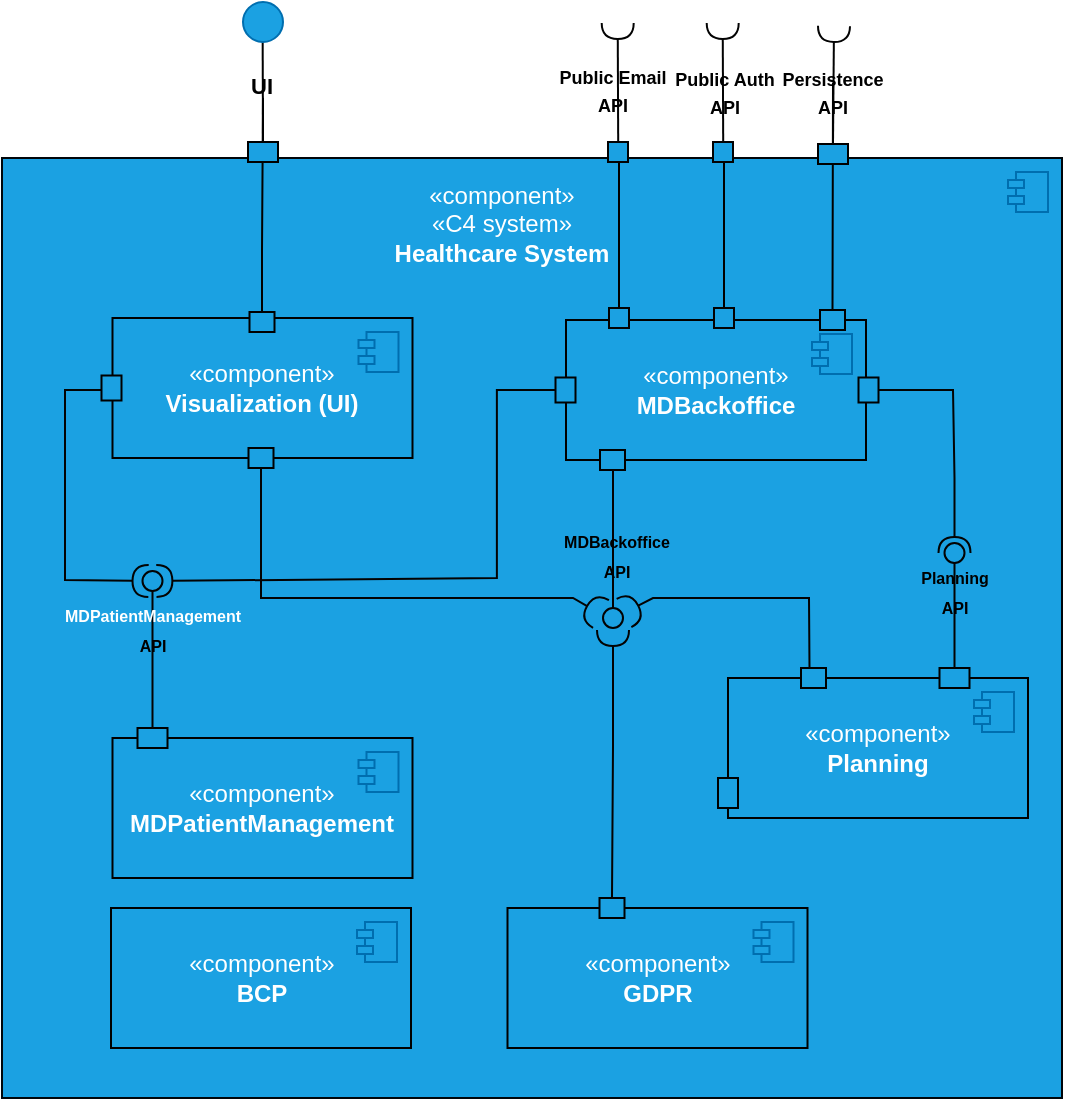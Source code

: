 <mxfile version="25.0.2">
  <diagram name="Página-1" id="HkmWpUkYqXjjRVo4JmNt">
    <mxGraphModel dx="1181" dy="644" grid="1" gridSize="10" guides="1" tooltips="1" connect="1" arrows="1" fold="1" page="1" pageScale="1" pageWidth="827" pageHeight="1169" math="0" shadow="0">
      <root>
        <mxCell id="0" />
        <mxCell id="1" parent="0" />
        <mxCell id="gAibwiBNgmFrjKyuBqCo-52" value="" style="rounded=0;orthogonalLoop=1;jettySize=auto;html=1;endArrow=halfCircle;endFill=0;endSize=6;strokeWidth=1;sketch=0;fontSize=12;curved=1;exitX=0.5;exitY=0;exitDx=0;exitDy=0;fillColor=#030303;strokeColor=#030303;movable=0;resizable=0;rotatable=0;deletable=0;editable=0;locked=1;connectable=0;" parent="1" edge="1">
          <mxGeometry relative="1" as="geometry">
            <mxPoint x="457.1" y="381" as="sourcePoint" />
            <mxPoint x="456.85" y="321.5" as="targetPoint" />
            <Array as="points" />
          </mxGeometry>
        </mxCell>
        <mxCell id="gAibwiBNgmFrjKyuBqCo-1" value="" style="html=1;dropTarget=0;whiteSpace=wrap;fillColor=#1ba1e2;fontColor=#ffffff;strokeColor=#00060A;movable=0;resizable=0;rotatable=0;deletable=0;editable=0;locked=1;connectable=0;" parent="1" vertex="1">
          <mxGeometry x="149" y="389" width="530" height="470" as="geometry" />
        </mxCell>
        <mxCell id="gAibwiBNgmFrjKyuBqCo-2" value="" style="shape=module;jettyWidth=8;jettyHeight=4;fillColor=#1ba1e2;fontColor=#ffffff;strokeColor=#006EAF;movable=0;resizable=0;rotatable=0;deletable=0;editable=0;locked=1;connectable=0;" parent="gAibwiBNgmFrjKyuBqCo-1" vertex="1">
          <mxGeometry x="1" width="20" height="20" relative="1" as="geometry">
            <mxPoint x="-27" y="7" as="offset" />
          </mxGeometry>
        </mxCell>
        <mxCell id="gAibwiBNgmFrjKyuBqCo-3" value="" style="group;movable=0;resizable=0;rotatable=0;deletable=0;editable=0;locked=1;connectable=0;" parent="1" vertex="1" connectable="0">
          <mxGeometry x="512" y="639" width="150" height="80" as="geometry" />
        </mxCell>
        <mxCell id="gAibwiBNgmFrjKyuBqCo-4" value="«component»&lt;br&gt;&lt;b&gt;Planning&lt;/b&gt;" style="html=1;dropTarget=0;whiteSpace=wrap;fillColor=#1ba1e2;fontColor=#ffffff;strokeColor=#000000;movable=0;resizable=0;rotatable=0;deletable=0;editable=0;locked=1;connectable=0;" parent="gAibwiBNgmFrjKyuBqCo-3" vertex="1">
          <mxGeometry y="10" width="150" height="70" as="geometry" />
        </mxCell>
        <mxCell id="gAibwiBNgmFrjKyuBqCo-5" value="" style="shape=module;jettyWidth=8;jettyHeight=4;fillColor=#1ba1e2;fontColor=#ffffff;strokeColor=#006EAF;movable=0;resizable=0;rotatable=0;deletable=0;editable=0;locked=1;connectable=0;" parent="gAibwiBNgmFrjKyuBqCo-4" vertex="1">
          <mxGeometry x="1" width="20" height="20" relative="1" as="geometry">
            <mxPoint x="-27" y="7" as="offset" />
          </mxGeometry>
        </mxCell>
        <mxCell id="gAibwiBNgmFrjKyuBqCo-6" value="" style="rounded=0;whiteSpace=wrap;html=1;fillColor=#1ba1e2;fontColor=#ffffff;strokeColor=#000000;movable=0;resizable=0;rotatable=0;deletable=0;editable=0;locked=1;connectable=0;" parent="gAibwiBNgmFrjKyuBqCo-3" vertex="1">
          <mxGeometry x="-5" y="60" width="10" height="15" as="geometry" />
        </mxCell>
        <mxCell id="gAibwiBNgmFrjKyuBqCo-57" value="" style="rounded=0;whiteSpace=wrap;html=1;fillColor=#1ba1e2;fontColor=#ffffff;strokeColor=#000000;movable=0;resizable=0;rotatable=0;deletable=0;editable=0;locked=1;connectable=0;" parent="gAibwiBNgmFrjKyuBqCo-3" vertex="1">
          <mxGeometry x="36.5" y="5" width="12.5" height="10" as="geometry" />
        </mxCell>
        <mxCell id="gAibwiBNgmFrjKyuBqCo-88" value="" style="rounded=0;whiteSpace=wrap;html=1;fillColor=#1ba1e2;fontColor=#ffffff;strokeColor=#000000;rotation=-90;movable=0;resizable=0;rotatable=0;deletable=0;editable=0;locked=1;connectable=0;" parent="gAibwiBNgmFrjKyuBqCo-3" vertex="1">
          <mxGeometry x="108.25" y="2.5" width="10" height="15" as="geometry" />
        </mxCell>
        <mxCell id="gAibwiBNgmFrjKyuBqCo-7" value="&lt;span style=&quot;color: rgb(255, 255, 255);&quot;&gt;«component»&lt;/span&gt;&lt;br style=&quot;color: rgb(255, 255, 255);&quot;&gt;&lt;span style=&quot;color: rgb(255, 255, 255);&quot;&gt;«C4 system»&lt;/span&gt;&lt;br style=&quot;color: rgb(255, 255, 255);&quot;&gt;&lt;b style=&quot;color: rgb(255, 255, 255);&quot;&gt;Healthcare System&lt;/b&gt;" style="text;html=1;align=center;verticalAlign=middle;whiteSpace=wrap;rounded=0;movable=0;resizable=0;rotatable=0;deletable=0;editable=0;locked=1;connectable=0;" parent="1" vertex="1">
          <mxGeometry x="323.5" y="399" width="150" height="45" as="geometry" />
        </mxCell>
        <mxCell id="gAibwiBNgmFrjKyuBqCo-8" value="" style="group;movable=0;resizable=0;rotatable=0;deletable=0;editable=0;locked=1;connectable=0;" parent="1" vertex="1" connectable="0">
          <mxGeometry x="431" y="459" width="157.5" height="91" as="geometry" />
        </mxCell>
        <mxCell id="gAibwiBNgmFrjKyuBqCo-9" value="" style="group;movable=0;resizable=0;rotatable=0;deletable=0;editable=0;locked=1;connectable=0;" parent="gAibwiBNgmFrjKyuBqCo-8" vertex="1" connectable="0">
          <mxGeometry y="1" width="157.5" height="90" as="geometry" />
        </mxCell>
        <mxCell id="gAibwiBNgmFrjKyuBqCo-10" value="«component»&lt;br&gt;&lt;b&gt;MDBackoffice&lt;/b&gt;" style="html=1;dropTarget=0;whiteSpace=wrap;fillColor=#1ba1e2;fontColor=#ffffff;strokeColor=#000000;movable=0;resizable=0;rotatable=0;deletable=0;editable=0;locked=1;connectable=0;" parent="gAibwiBNgmFrjKyuBqCo-9" vertex="1">
          <mxGeometry y="10" width="150" height="70" as="geometry" />
        </mxCell>
        <mxCell id="gAibwiBNgmFrjKyuBqCo-11" value="" style="shape=module;jettyWidth=8;jettyHeight=4;fillColor=#1ba1e2;fontColor=#ffffff;strokeColor=#006EAF;movable=0;resizable=0;rotatable=0;deletable=0;editable=0;locked=1;connectable=0;" parent="gAibwiBNgmFrjKyuBqCo-10" vertex="1">
          <mxGeometry x="1" width="20" height="20" relative="1" as="geometry">
            <mxPoint x="-27" y="7" as="offset" />
          </mxGeometry>
        </mxCell>
        <mxCell id="gAibwiBNgmFrjKyuBqCo-46" value="" style="rounded=0;whiteSpace=wrap;html=1;fillColor=#1ba1e2;fontColor=#ffffff;strokeColor=#000000;movable=0;resizable=0;rotatable=0;deletable=0;editable=0;locked=1;connectable=0;" parent="gAibwiBNgmFrjKyuBqCo-9" vertex="1">
          <mxGeometry x="127" y="5" width="12.5" height="10" as="geometry" />
        </mxCell>
        <mxCell id="gAibwiBNgmFrjKyuBqCo-30" value="" style="fontStyle=0;labelPosition=right;verticalLabelPosition=middle;align=left;verticalAlign=middle;spacingLeft=2;fillColor=#1BA1E2;strokeColor=#030303;movable=0;resizable=0;rotatable=0;deletable=0;editable=0;locked=1;connectable=0;" parent="gAibwiBNgmFrjKyuBqCo-9" vertex="1">
          <mxGeometry x="21.5" y="4" width="10" height="10" as="geometry" />
        </mxCell>
        <mxCell id="gAibwiBNgmFrjKyuBqCo-53" value="" style="rounded=0;whiteSpace=wrap;html=1;fillColor=#1ba1e2;fontColor=#ffffff;strokeColor=#000000;movable=0;resizable=0;rotatable=0;deletable=0;editable=0;locked=1;connectable=0;" parent="gAibwiBNgmFrjKyuBqCo-9" vertex="1">
          <mxGeometry x="17" y="75" width="12.5" height="10" as="geometry" />
        </mxCell>
        <mxCell id="gAibwiBNgmFrjKyuBqCo-93" value="" style="rounded=0;whiteSpace=wrap;html=1;fillColor=#1ba1e2;fontColor=#ffffff;strokeColor=#000000;rotation=90;movable=0;resizable=0;rotatable=0;deletable=0;editable=0;locked=1;connectable=0;" parent="gAibwiBNgmFrjKyuBqCo-9" vertex="1">
          <mxGeometry x="145" y="40" width="12.5" height="10" as="geometry" />
        </mxCell>
        <mxCell id="gAibwiBNgmFrjKyuBqCo-112" value="" style="rounded=0;whiteSpace=wrap;html=1;fillColor=#1ba1e2;fontColor=#ffffff;strokeColor=#000000;rotation=90;movable=0;resizable=0;rotatable=0;deletable=0;editable=0;locked=1;connectable=0;" parent="gAibwiBNgmFrjKyuBqCo-9" vertex="1">
          <mxGeometry x="-6.5" y="40" width="12.5" height="10" as="geometry" />
        </mxCell>
        <mxCell id="gAibwiBNgmFrjKyuBqCo-114" value="" style="rounded=0;orthogonalLoop=1;jettySize=auto;html=1;endArrow=halfCircle;endFill=0;endSize=6;strokeWidth=1;sketch=0;fontSize=12;curved=1;exitX=0.5;exitY=0;exitDx=0;exitDy=0;fillColor=#030303;strokeColor=#030303;movable=0;resizable=0;rotatable=0;deletable=0;editable=0;locked=1;connectable=0;" parent="gAibwiBNgmFrjKyuBqCo-9" edge="1">
          <mxGeometry relative="1" as="geometry">
            <mxPoint x="78.6" y="-79" as="sourcePoint" />
            <mxPoint x="78.35" y="-138.5" as="targetPoint" />
            <Array as="points" />
          </mxGeometry>
        </mxCell>
        <mxCell id="gAibwiBNgmFrjKyuBqCo-116" style="edgeStyle=orthogonalEdgeStyle;rounded=0;orthogonalLoop=1;jettySize=auto;html=1;exitX=0.5;exitY=0;exitDx=0;exitDy=0;entryX=0.5;entryY=1;entryDx=0;entryDy=0;endArrow=none;endFill=0;strokeColor=#000000;movable=0;resizable=0;rotatable=0;deletable=0;editable=0;locked=1;connectable=0;" parent="gAibwiBNgmFrjKyuBqCo-9" source="gAibwiBNgmFrjKyuBqCo-115" target="gAibwiBNgmFrjKyuBqCo-117" edge="1">
          <mxGeometry relative="1" as="geometry">
            <Array as="points">
              <mxPoint x="78" y="-69" />
            </Array>
            <mxPoint x="78.87" y="-101" as="sourcePoint" />
            <mxPoint x="78.87" y="-68" as="targetPoint" />
          </mxGeometry>
        </mxCell>
        <mxCell id="gAibwiBNgmFrjKyuBqCo-115" value="" style="fontStyle=0;labelPosition=right;verticalLabelPosition=middle;align=left;verticalAlign=middle;spacingLeft=2;fillColor=#1BA1E2;strokeColor=#030303;movable=0;resizable=0;rotatable=0;deletable=0;editable=0;locked=1;connectable=0;" parent="gAibwiBNgmFrjKyuBqCo-9" vertex="1">
          <mxGeometry x="74" y="4" width="10" height="10" as="geometry" />
        </mxCell>
        <mxCell id="gAibwiBNgmFrjKyuBqCo-117" value="" style="fontStyle=0;labelPosition=right;verticalLabelPosition=middle;align=left;verticalAlign=middle;spacingLeft=2;fillColor=#1BA1E2;strokeColor=#030303;movable=0;resizable=0;rotatable=0;deletable=0;editable=0;locked=1;connectable=0;" parent="gAibwiBNgmFrjKyuBqCo-9" vertex="1">
          <mxGeometry x="73.5" y="-79" width="10" height="10" as="geometry" />
        </mxCell>
        <mxCell id="gAibwiBNgmFrjKyuBqCo-13" value="" style="ellipse;whiteSpace=wrap;html=1;align=center;aspect=fixed;fillColor=none;strokeColor=none;resizable=0;perimeter=centerPerimeter;rotatable=0;allowArrows=0;points=[];outlineConnect=1;movable=0;deletable=0;editable=0;locked=1;connectable=0;" parent="1" vertex="1">
          <mxGeometry x="509" y="569" width="10" height="10" as="geometry" />
        </mxCell>
        <mxCell id="gAibwiBNgmFrjKyuBqCo-15" value="" style="ellipse;whiteSpace=wrap;html=1;align=center;aspect=fixed;fillColor=none;strokeColor=none;resizable=0;perimeter=centerPerimeter;rotatable=0;allowArrows=0;points=[];outlineConnect=1;movable=0;deletable=0;editable=0;locked=1;connectable=0;" parent="1" vertex="1">
          <mxGeometry x="539" y="589" width="10" height="10" as="geometry" />
        </mxCell>
        <mxCell id="gAibwiBNgmFrjKyuBqCo-16" style="edgeStyle=orthogonalEdgeStyle;rounded=0;orthogonalLoop=1;jettySize=auto;html=1;exitX=0.5;exitY=1;exitDx=0;exitDy=0;entryX=0.5;entryY=0;entryDx=0;entryDy=0;strokeColor=#000000;endArrow=none;endFill=0;movable=0;resizable=0;rotatable=0;deletable=0;editable=0;locked=1;connectable=0;" parent="1" source="gAibwiBNgmFrjKyuBqCo-17" target="gAibwiBNgmFrjKyuBqCo-25" edge="1">
          <mxGeometry relative="1" as="geometry">
            <Array as="points">
              <mxPoint x="280" y="359" />
              <mxPoint x="279" y="359" />
              <mxPoint x="279" y="435" />
            </Array>
          </mxGeometry>
        </mxCell>
        <mxCell id="gAibwiBNgmFrjKyuBqCo-17" value="" style="rounded=0;whiteSpace=wrap;html=1;fillColor=#1ba1e2;fontColor=#ffffff;strokeColor=#000000;movable=0;resizable=0;rotatable=0;deletable=0;editable=0;locked=1;connectable=0;" parent="1" vertex="1">
          <mxGeometry x="272" y="381" width="15" height="10" as="geometry" />
        </mxCell>
        <mxCell id="gAibwiBNgmFrjKyuBqCo-18" value="" style="group;movable=0;resizable=0;rotatable=0;deletable=0;editable=0;locked=1;connectable=0;" parent="1" vertex="1" connectable="0">
          <mxGeometry x="204.25" y="469" width="150" height="80" as="geometry" />
        </mxCell>
        <mxCell id="gAibwiBNgmFrjKyuBqCo-19" value="«component»&lt;br&gt;&lt;b&gt;Visualization (UI)&lt;/b&gt;" style="html=1;dropTarget=0;whiteSpace=wrap;fillColor=#1ba1e2;fontColor=#ffffff;strokeColor=#000000;movable=0;resizable=0;rotatable=0;deletable=0;editable=0;locked=1;connectable=0;" parent="gAibwiBNgmFrjKyuBqCo-18" vertex="1">
          <mxGeometry width="150" height="70" as="geometry" />
        </mxCell>
        <mxCell id="gAibwiBNgmFrjKyuBqCo-20" value="" style="shape=module;jettyWidth=8;jettyHeight=4;fillColor=#1ba1e2;fontColor=#ffffff;strokeColor=#006EAF;movable=0;resizable=0;rotatable=0;deletable=0;editable=0;locked=1;connectable=0;" parent="gAibwiBNgmFrjKyuBqCo-19" vertex="1">
          <mxGeometry x="1" width="20" height="20" relative="1" as="geometry">
            <mxPoint x="-27" y="7" as="offset" />
          </mxGeometry>
        </mxCell>
        <mxCell id="gAibwiBNgmFrjKyuBqCo-25" value="" style="rounded=0;whiteSpace=wrap;html=1;fillColor=#1ba1e2;fontColor=#ffffff;strokeColor=#000000;movable=0;resizable=0;rotatable=0;deletable=0;editable=0;locked=1;connectable=0;" parent="gAibwiBNgmFrjKyuBqCo-18" vertex="1">
          <mxGeometry x="68.5" y="-3" width="12.5" height="10" as="geometry" />
        </mxCell>
        <mxCell id="gAibwiBNgmFrjKyuBqCo-55" value="" style="rounded=0;whiteSpace=wrap;html=1;fillColor=#1ba1e2;fontColor=#ffffff;strokeColor=#000000;movable=0;resizable=0;rotatable=0;deletable=0;editable=0;locked=1;connectable=0;" parent="gAibwiBNgmFrjKyuBqCo-18" vertex="1">
          <mxGeometry x="68" y="65" width="12.5" height="10" as="geometry" />
        </mxCell>
        <mxCell id="gAibwiBNgmFrjKyuBqCo-29" style="edgeStyle=orthogonalEdgeStyle;rounded=0;orthogonalLoop=1;jettySize=auto;html=1;exitX=0.5;exitY=0;exitDx=0;exitDy=0;entryX=0.5;entryY=1;entryDx=0;entryDy=0;endArrow=none;endFill=0;strokeColor=#000000;movable=0;resizable=0;rotatable=0;deletable=0;editable=0;locked=1;connectable=0;" parent="1" source="gAibwiBNgmFrjKyuBqCo-30" target="gAibwiBNgmFrjKyuBqCo-31" edge="1">
          <mxGeometry relative="1" as="geometry">
            <Array as="points">
              <mxPoint x="456.5" y="391" />
            </Array>
            <mxPoint x="457.37" y="359" as="sourcePoint" />
            <mxPoint x="457.37" y="392" as="targetPoint" />
          </mxGeometry>
        </mxCell>
        <mxCell id="gAibwiBNgmFrjKyuBqCo-31" value="" style="fontStyle=0;labelPosition=right;verticalLabelPosition=middle;align=left;verticalAlign=middle;spacingLeft=2;fillColor=#1BA1E2;strokeColor=#030303;movable=0;resizable=0;rotatable=0;deletable=0;editable=0;locked=1;connectable=0;" parent="1" vertex="1">
          <mxGeometry x="452" y="381" width="10" height="10" as="geometry" />
        </mxCell>
        <mxCell id="gAibwiBNgmFrjKyuBqCo-32" value="" style="ellipse;whiteSpace=wrap;html=1;align=center;aspect=fixed;fillColor=none;strokeColor=none;resizable=0;perimeter=centerPerimeter;rotatable=0;allowArrows=0;points=[];outlineConnect=1;movable=0;deletable=0;editable=0;locked=1;connectable=0;" parent="1" vertex="1">
          <mxGeometry x="439" y="369" width="10" height="10" as="geometry" />
        </mxCell>
        <mxCell id="gAibwiBNgmFrjKyuBqCo-34" value="«component»&lt;br&gt;&lt;b&gt;GDPR&lt;/b&gt;" style="html=1;dropTarget=0;whiteSpace=wrap;fillColor=#1ba1e2;fontColor=#ffffff;strokeColor=#000000;movable=0;resizable=0;rotatable=0;deletable=0;editable=0;locked=1;connectable=0;" parent="1" vertex="1">
          <mxGeometry x="401.75" y="764" width="150" height="70" as="geometry" />
        </mxCell>
        <mxCell id="gAibwiBNgmFrjKyuBqCo-35" value="" style="shape=module;jettyWidth=8;jettyHeight=4;fillColor=#1ba1e2;fontColor=#ffffff;strokeColor=#006EAF;movable=0;resizable=0;rotatable=0;deletable=0;editable=0;locked=1;connectable=0;" parent="gAibwiBNgmFrjKyuBqCo-34" vertex="1">
          <mxGeometry x="1" width="20" height="20" relative="1" as="geometry">
            <mxPoint x="-27" y="7" as="offset" />
          </mxGeometry>
        </mxCell>
        <mxCell id="gAibwiBNgmFrjKyuBqCo-33" value="&lt;b&gt;&lt;font style=&quot;font-size: 9px;&quot;&gt;Public Email&lt;/font&gt;&lt;/b&gt;&lt;div&gt;&lt;b style=&quot;background-color: initial;&quot;&gt;&lt;font style=&quot;font-size: 9px;&quot;&gt;API&lt;/font&gt;&lt;/b&gt;&lt;/div&gt;" style="edgeLabel;html=1;align=center;verticalAlign=middle;resizable=0;points=[];labelBackgroundColor=none;movable=0;rotatable=0;deletable=0;editable=0;locked=1;connectable=0;" parent="1" vertex="1" connectable="0">
          <mxGeometry x="280.003" y="405.003" as="geometry">
            <mxPoint x="174" y="-50" as="offset" />
          </mxGeometry>
        </mxCell>
        <mxCell id="gAibwiBNgmFrjKyuBqCo-44" style="edgeStyle=orthogonalEdgeStyle;rounded=0;orthogonalLoop=1;jettySize=auto;html=1;exitX=0.5;exitY=1;exitDx=0;exitDy=0;entryX=0.5;entryY=0;entryDx=0;entryDy=0;strokeColor=#000000;endArrow=none;endFill=0;movable=0;resizable=0;rotatable=0;deletable=0;editable=0;locked=1;connectable=0;" parent="1" source="gAibwiBNgmFrjKyuBqCo-45" target="gAibwiBNgmFrjKyuBqCo-46" edge="1">
          <mxGeometry relative="1" as="geometry">
            <Array as="points">
              <mxPoint x="564.5" y="351.5" />
              <mxPoint x="564.5" y="437.5" />
            </Array>
          </mxGeometry>
        </mxCell>
        <mxCell id="gAibwiBNgmFrjKyuBqCo-45" value="" style="rounded=0;whiteSpace=wrap;html=1;fillColor=#1ba1e2;fontColor=#ffffff;strokeColor=#000000;movable=0;resizable=0;rotatable=0;deletable=0;editable=0;locked=1;connectable=0;" parent="1" vertex="1">
          <mxGeometry x="557" y="382" width="15" height="10" as="geometry" />
        </mxCell>
        <mxCell id="gAibwiBNgmFrjKyuBqCo-47" value="" style="rounded=0;orthogonalLoop=1;jettySize=auto;html=1;endArrow=halfCircle;endFill=0;endSize=6;strokeWidth=1;sketch=0;fontSize=12;curved=1;exitX=0.5;exitY=0;exitDx=0;exitDy=0;fillColor=#030303;strokeColor=#030303;movable=0;resizable=0;rotatable=0;deletable=0;editable=0;locked=1;connectable=0;" parent="1" source="gAibwiBNgmFrjKyuBqCo-45" edge="1">
          <mxGeometry relative="1" as="geometry">
            <mxPoint x="564.5" y="385" as="sourcePoint" />
            <mxPoint x="565" y="323" as="targetPoint" />
            <Array as="points" />
          </mxGeometry>
        </mxCell>
        <mxCell id="gAibwiBNgmFrjKyuBqCo-48" value="&lt;font style=&quot;font-size: 9px;&quot;&gt;Persistence&lt;/font&gt;&lt;div&gt;&lt;font style=&quot;font-size: 9px;&quot;&gt;API&lt;/font&gt;&lt;/div&gt;" style="edgeLabel;html=1;align=center;verticalAlign=middle;resizable=0;points=[];labelBackgroundColor=none;fontStyle=1;movable=0;rotatable=0;deletable=0;editable=0;locked=1;connectable=0;" parent="1" vertex="1" connectable="0">
          <mxGeometry x="563.5" y="355.999" as="geometry" />
        </mxCell>
        <mxCell id="gAibwiBNgmFrjKyuBqCo-49" style="edgeStyle=orthogonalEdgeStyle;rounded=0;orthogonalLoop=1;jettySize=auto;html=1;entryX=0.5;entryY=0;entryDx=0;entryDy=0;endArrow=none;endFill=0;strokeColor=#000000;exitX=0.5;exitY=1;exitDx=0;exitDy=0;movable=0;resizable=0;rotatable=0;deletable=0;editable=0;locked=1;connectable=0;" parent="1" target="gAibwiBNgmFrjKyuBqCo-17" edge="1">
          <mxGeometry relative="1" as="geometry">
            <Array as="points">
              <mxPoint x="279.5" y="331" />
            </Array>
            <mxPoint x="279.33" y="331" as="sourcePoint" />
            <mxPoint x="279.33" y="381" as="targetPoint" />
          </mxGeometry>
        </mxCell>
        <mxCell id="gAibwiBNgmFrjKyuBqCo-50" value="&amp;nbsp;UI" style="edgeLabel;html=1;align=center;verticalAlign=middle;resizable=0;points=[];labelBackgroundColor=none;fontStyle=1;movable=0;rotatable=0;deletable=0;editable=0;locked=1;connectable=0;" parent="gAibwiBNgmFrjKyuBqCo-49" vertex="1" connectable="0">
          <mxGeometry x="-0.329" y="-1" relative="1" as="geometry">
            <mxPoint x="-2" y="5" as="offset" />
          </mxGeometry>
        </mxCell>
        <mxCell id="gAibwiBNgmFrjKyuBqCo-51" value="" style="ellipse;whiteSpace=wrap;html=1;fillColor=#1ba1e2;fontColor=#ffffff;strokeColor=#006EAF;movable=0;resizable=0;rotatable=0;deletable=0;editable=0;locked=1;connectable=0;" parent="1" vertex="1">
          <mxGeometry x="269.5" y="311" width="20" height="20" as="geometry" />
        </mxCell>
        <mxCell id="gAibwiBNgmFrjKyuBqCo-56" value="" style="rounded=0;orthogonalLoop=1;jettySize=auto;html=1;endArrow=halfCircle;endFill=0;endSize=6;strokeWidth=1;sketch=0;strokeColor=#030303;exitX=0.5;exitY=1;exitDx=0;exitDy=0;movable=0;resizable=0;rotatable=0;deletable=0;editable=0;locked=1;connectable=0;" parent="1" source="gAibwiBNgmFrjKyuBqCo-55" edge="1">
          <mxGeometry relative="1" as="geometry">
            <mxPoint x="273.5" y="542" as="sourcePoint" />
            <Array as="points">
              <mxPoint x="278.5" y="609" />
              <mxPoint x="434.5" y="609" />
            </Array>
            <mxPoint x="448.5" y="617" as="targetPoint" />
          </mxGeometry>
        </mxCell>
        <mxCell id="gAibwiBNgmFrjKyuBqCo-58" value="" style="rounded=0;orthogonalLoop=1;jettySize=auto;html=1;endArrow=halfCircle;endFill=0;endSize=6;strokeWidth=1;sketch=0;strokeColor=#030303;exitX=0.5;exitY=0;exitDx=0;exitDy=0;entryX=1;entryY=0.5;entryDx=0;entryDy=0;movable=0;resizable=0;rotatable=0;deletable=0;editable=0;locked=1;connectable=0;" parent="1" edge="1">
          <mxGeometry relative="1" as="geometry">
            <mxPoint x="552.75" y="644" as="sourcePoint" />
            <Array as="points">
              <mxPoint x="552.5" y="609" />
              <mxPoint x="532.5" y="609" />
              <mxPoint x="522.5" y="609" />
              <mxPoint x="492.5" y="609" />
              <mxPoint x="474.5" y="609" />
            </Array>
            <mxPoint x="460" y="616.5" as="targetPoint" />
          </mxGeometry>
        </mxCell>
        <mxCell id="gAibwiBNgmFrjKyuBqCo-61" value="" style="rounded=0;orthogonalLoop=1;jettySize=auto;html=1;endArrow=halfCircle;endFill=0;endSize=6;strokeWidth=1;sketch=0;strokeColor=#030303;exitX=0.5;exitY=0;exitDx=0;exitDy=0;movable=0;resizable=0;rotatable=0;deletable=0;editable=0;locked=1;connectable=0;" parent="1" source="gAibwiBNgmFrjKyuBqCo-62" edge="1">
          <mxGeometry relative="1" as="geometry">
            <mxPoint x="454" y="755" as="sourcePoint" />
            <Array as="points">
              <mxPoint x="454.5" y="683" />
            </Array>
            <mxPoint x="454.5" y="625" as="targetPoint" />
          </mxGeometry>
        </mxCell>
        <mxCell id="gAibwiBNgmFrjKyuBqCo-62" value="" style="rounded=0;whiteSpace=wrap;html=1;fillColor=#1ba1e2;fontColor=#ffffff;strokeColor=#000000;rotation=0;movable=0;resizable=0;rotatable=0;deletable=0;editable=0;locked=1;connectable=0;" parent="1" vertex="1">
          <mxGeometry x="447.75" y="759" width="12.5" height="10" as="geometry" />
        </mxCell>
        <mxCell id="gAibwiBNgmFrjKyuBqCo-64" value="«component»&lt;br&gt;&lt;b&gt;MDPatientManagement&lt;/b&gt;" style="html=1;dropTarget=0;whiteSpace=wrap;fillColor=#1ba1e2;fontColor=#ffffff;strokeColor=#000000;movable=0;resizable=0;rotatable=0;deletable=0;editable=0;locked=1;connectable=0;" parent="1" vertex="1">
          <mxGeometry x="204.25" y="679" width="150" height="70" as="geometry" />
        </mxCell>
        <mxCell id="gAibwiBNgmFrjKyuBqCo-65" value="" style="shape=module;jettyWidth=8;jettyHeight=4;fillColor=#1ba1e2;fontColor=#ffffff;strokeColor=#006EAF;movable=0;resizable=0;rotatable=0;deletable=0;editable=0;locked=1;connectable=0;" parent="gAibwiBNgmFrjKyuBqCo-64" vertex="1">
          <mxGeometry x="1" width="20" height="20" relative="1" as="geometry">
            <mxPoint x="-27" y="7" as="offset" />
          </mxGeometry>
        </mxCell>
        <mxCell id="gAibwiBNgmFrjKyuBqCo-89" value="" style="rounded=0;orthogonalLoop=1;jettySize=auto;html=1;endArrow=halfCircle;endFill=0;endSize=6;strokeWidth=1;sketch=0;exitX=0.5;exitY=0;exitDx=0;exitDy=0;strokeColor=#030303;movable=0;resizable=0;rotatable=0;deletable=0;editable=0;locked=1;connectable=0;" parent="1" source="gAibwiBNgmFrjKyuBqCo-93" target="gAibwiBNgmFrjKyuBqCo-91" edge="1">
          <mxGeometry relative="1" as="geometry">
            <mxPoint x="458.25" y="549" as="sourcePoint" />
            <Array as="points">
              <mxPoint x="624.5" y="505" />
              <mxPoint x="625.25" y="549" />
            </Array>
          </mxGeometry>
        </mxCell>
        <mxCell id="gAibwiBNgmFrjKyuBqCo-90" value="" style="rounded=0;orthogonalLoop=1;jettySize=auto;html=1;endArrow=oval;endFill=0;sketch=0;sourcePerimeterSpacing=0;targetPerimeterSpacing=0;endSize=10;exitX=1;exitY=0.5;exitDx=0;exitDy=0;strokeColor=#030303;movable=0;resizable=0;rotatable=0;deletable=0;editable=0;locked=1;connectable=0;" parent="1" source="gAibwiBNgmFrjKyuBqCo-88" target="gAibwiBNgmFrjKyuBqCo-91" edge="1">
          <mxGeometry relative="1" as="geometry">
            <mxPoint x="439.25" y="569" as="sourcePoint" />
          </mxGeometry>
        </mxCell>
        <mxCell id="gAibwiBNgmFrjKyuBqCo-91" value="" style="ellipse;whiteSpace=wrap;html=1;align=center;aspect=fixed;fillColor=none;strokeColor=none;resizable=0;perimeter=centerPerimeter;rotatable=0;allowArrows=0;points=[];outlineConnect=1;movable=0;deletable=0;editable=0;locked=1;connectable=0;" parent="1" vertex="1">
          <mxGeometry x="620.25" y="581.5" width="10" height="10" as="geometry" />
        </mxCell>
        <mxCell id="gAibwiBNgmFrjKyuBqCo-92" value="&lt;font style=&quot;font-size: 8px;&quot;&gt;Planning&lt;/font&gt;&lt;div&gt;&lt;font style=&quot;font-size: 8px;&quot;&gt;API&lt;/font&gt;&lt;/div&gt;" style="text;align=center;fontStyle=1;verticalAlign=middle;spacingLeft=3;spacingRight=3;strokeColor=none;rotatable=0;points=[[0,0.5],[1,0.5]];portConstraint=eastwest;html=1;movable=0;resizable=0;deletable=0;editable=0;locked=1;connectable=0;" parent="1" vertex="1">
          <mxGeometry x="585.25" y="591.5" width="80" height="26" as="geometry" />
        </mxCell>
        <mxCell id="gAibwiBNgmFrjKyuBqCo-94" value="«component»&lt;br&gt;&lt;b&gt;BCP&lt;/b&gt;" style="html=1;dropTarget=0;whiteSpace=wrap;fillColor=#1ba1e2;fontColor=#ffffff;strokeColor=#000000;movable=1;resizable=1;rotatable=1;deletable=1;editable=1;locked=0;connectable=1;" parent="1" vertex="1">
          <mxGeometry x="203.5" y="764" width="150" height="70" as="geometry" />
        </mxCell>
        <mxCell id="gAibwiBNgmFrjKyuBqCo-95" value="" style="shape=module;jettyWidth=8;jettyHeight=4;fillColor=#1ba1e2;fontColor=#ffffff;strokeColor=#006EAF;movable=0;resizable=0;rotatable=0;deletable=0;editable=0;locked=1;connectable=0;" parent="gAibwiBNgmFrjKyuBqCo-94" vertex="1">
          <mxGeometry x="1" width="20" height="20" relative="1" as="geometry">
            <mxPoint x="-27" y="7" as="offset" />
          </mxGeometry>
        </mxCell>
        <mxCell id="gAibwiBNgmFrjKyuBqCo-96" value="" style="rounded=0;whiteSpace=wrap;html=1;fillColor=#1ba1e2;fontColor=#ffffff;strokeColor=#000000;rotation=-90;movable=0;resizable=0;rotatable=0;deletable=0;editable=0;locked=1;connectable=0;" parent="1" vertex="1">
          <mxGeometry x="219.25" y="671.5" width="10" height="15" as="geometry" />
        </mxCell>
        <mxCell id="gAibwiBNgmFrjKyuBqCo-97" value="" style="rounded=0;orthogonalLoop=1;jettySize=auto;html=1;endArrow=oval;endFill=0;sketch=0;sourcePerimeterSpacing=0;targetPerimeterSpacing=0;endSize=10;exitX=1;exitY=0.5;exitDx=0;exitDy=0;strokeColor=#030303;movable=0;resizable=0;rotatable=0;deletable=0;editable=0;locked=1;connectable=0;" parent="1" source="gAibwiBNgmFrjKyuBqCo-96" target="gAibwiBNgmFrjKyuBqCo-98" edge="1">
          <mxGeometry relative="1" as="geometry">
            <mxPoint x="38.25" y="556.5" as="sourcePoint" />
          </mxGeometry>
        </mxCell>
        <mxCell id="gAibwiBNgmFrjKyuBqCo-98" value="" style="ellipse;whiteSpace=wrap;html=1;align=center;aspect=fixed;fillColor=none;strokeColor=none;resizable=0;perimeter=centerPerimeter;rotatable=0;allowArrows=0;points=[];outlineConnect=1;movable=0;deletable=0;editable=0;locked=1;connectable=0;" parent="1" vertex="1">
          <mxGeometry x="219.25" y="595.5" width="10" height="10" as="geometry" />
        </mxCell>
        <mxCell id="gAibwiBNgmFrjKyuBqCo-99" value="&lt;font style=&quot;font-size: 8px;&quot;&gt;&lt;b style=&quot;color: rgb(255, 255, 255); text-wrap: wrap;&quot;&gt;MDPatientManagement&lt;/b&gt;&lt;/font&gt;&lt;div&gt;&lt;font style=&quot;font-size: 8px;&quot;&gt;API&lt;/font&gt;&lt;/div&gt;" style="text;align=center;fontStyle=1;verticalAlign=middle;spacingLeft=3;spacingRight=3;strokeColor=none;rotatable=0;points=[[0,0.5],[1,0.5]];portConstraint=eastwest;html=1;movable=0;resizable=0;deletable=0;editable=0;locked=1;connectable=0;" parent="1" vertex="1">
          <mxGeometry x="184.25" y="611" width="80" height="26" as="geometry" />
        </mxCell>
        <mxCell id="gAibwiBNgmFrjKyuBqCo-102" value="" style="rounded=0;orthogonalLoop=1;jettySize=auto;html=1;endArrow=halfCircle;endFill=0;endSize=6;strokeWidth=1;sketch=0;strokeColor=#030303;exitX=0.5;exitY=1;exitDx=0;exitDy=0;movable=0;resizable=0;rotatable=0;deletable=0;editable=0;locked=1;connectable=0;" parent="1" edge="1">
          <mxGeometry relative="1" as="geometry">
            <mxPoint x="204.75" y="505" as="sourcePoint" />
            <Array as="points">
              <mxPoint x="180.5" y="505" />
              <mxPoint x="180.5" y="600" />
            </Array>
            <mxPoint x="222.25" y="600.5" as="targetPoint" />
          </mxGeometry>
        </mxCell>
        <mxCell id="gAibwiBNgmFrjKyuBqCo-111" value="" style="rounded=0;orthogonalLoop=1;jettySize=auto;html=1;endArrow=oval;endFill=0;sketch=0;sourcePerimeterSpacing=0;targetPerimeterSpacing=0;endSize=10;strokeColor=#030303;movable=0;resizable=0;rotatable=0;deletable=0;editable=0;locked=1;connectable=0;" parent="1" edge="1">
          <mxGeometry relative="1" as="geometry">
            <mxPoint x="454.5" y="545" as="sourcePoint" />
            <mxPoint x="454.5" y="619" as="targetPoint" />
          </mxGeometry>
        </mxCell>
        <mxCell id="XsRiVYt4CR8mOgvWvaYY-3" value="&lt;div&gt;&lt;font style=&quot;font-size: 8px;&quot;&gt;MDBackoffice&lt;/font&gt;&lt;/div&gt;&lt;div&gt;&lt;font style=&quot;font-size: 8px;&quot;&gt;API&lt;/font&gt;&lt;/div&gt;" style="text;align=center;fontStyle=1;verticalAlign=middle;spacingLeft=3;spacingRight=3;strokeColor=none;rotatable=0;points=[[0,0.5],[1,0.5]];portConstraint=eastwest;html=1;movable=0;resizable=0;deletable=0;editable=0;locked=1;connectable=0;" parent="1" vertex="1">
          <mxGeometry x="432.5" y="574" width="46" height="26" as="geometry" />
        </mxCell>
        <mxCell id="gAibwiBNgmFrjKyuBqCo-113" value="" style="rounded=0;orthogonalLoop=1;jettySize=auto;html=1;endArrow=halfCircle;endFill=0;endSize=6;strokeWidth=1;sketch=0;strokeColor=#030303;entryX=1.446;entryY=0.671;entryDx=0;entryDy=0;entryPerimeter=0;exitX=0.5;exitY=1;exitDx=0;exitDy=0;movable=0;resizable=0;rotatable=0;deletable=0;editable=0;locked=1;connectable=0;" parent="1" edge="1">
          <mxGeometry relative="1" as="geometry">
            <mxPoint x="425.75" y="505" as="sourcePoint" />
            <Array as="points">
              <mxPoint x="396.44" y="505" />
              <mxPoint x="396.44" y="599" />
            </Array>
            <mxPoint x="226.19" y="600.5" as="targetPoint" />
          </mxGeometry>
        </mxCell>
        <mxCell id="gAibwiBNgmFrjKyuBqCo-109" value="" style="rounded=0;whiteSpace=wrap;html=1;fillColor=#1ba1e2;fontColor=#ffffff;strokeColor=#000000;rotation=90;movable=0;resizable=0;rotatable=0;deletable=0;editable=0;locked=1;connectable=0;" parent="1" vertex="1">
          <mxGeometry x="197.5" y="499" width="12.5" height="10" as="geometry" />
        </mxCell>
        <mxCell id="gAibwiBNgmFrjKyuBqCo-118" value="&lt;font style=&quot;font-size: 9px;&quot;&gt;Public Auth&lt;/font&gt;&lt;div&gt;&lt;font style=&quot;font-size: 9px;&quot;&gt;API&lt;/font&gt;&lt;/div&gt;" style="edgeLabel;html=1;align=center;verticalAlign=middle;resizable=0;points=[];labelBackgroundColor=none;fontStyle=1;movable=0;rotatable=0;deletable=0;editable=0;locked=1;connectable=0;" parent="1" vertex="1" connectable="0">
          <mxGeometry x="507.5" y="353.999" as="geometry">
            <mxPoint x="2" y="2" as="offset" />
          </mxGeometry>
        </mxCell>
      </root>
    </mxGraphModel>
  </diagram>
</mxfile>
